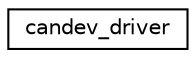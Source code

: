 digraph "Graphical Class Hierarchy"
{
 // LATEX_PDF_SIZE
  edge [fontname="Helvetica",fontsize="10",labelfontname="Helvetica",labelfontsize="10"];
  node [fontname="Helvetica",fontsize="10",shape=record];
  rankdir="LR";
  Node0 [label="candev_driver",height=0.2,width=0.4,color="black", fillcolor="white", style="filled",URL="$structcandev__driver.html",tooltip="Structure to hold driver interface -> function mapping."];
}
